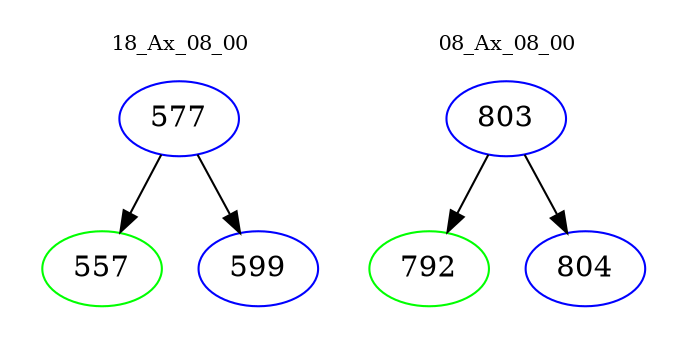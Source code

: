 digraph{
subgraph cluster_0 {
color = white
label = "18_Ax_08_00";
fontsize=10;
T0_577 [label="577", color="blue"]
T0_577 -> T0_557 [color="black"]
T0_557 [label="557", color="green"]
T0_577 -> T0_599 [color="black"]
T0_599 [label="599", color="blue"]
}
subgraph cluster_1 {
color = white
label = "08_Ax_08_00";
fontsize=10;
T1_803 [label="803", color="blue"]
T1_803 -> T1_792 [color="black"]
T1_792 [label="792", color="green"]
T1_803 -> T1_804 [color="black"]
T1_804 [label="804", color="blue"]
}
}
